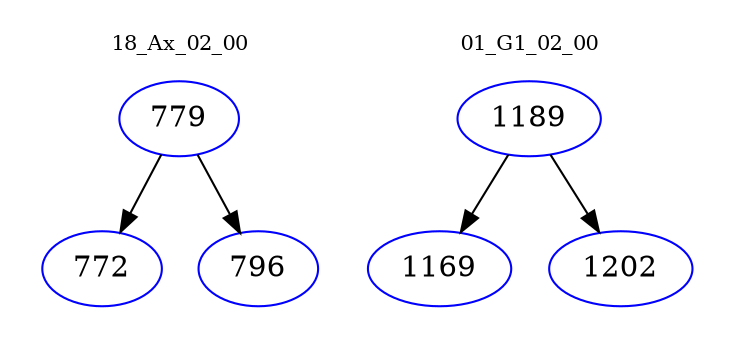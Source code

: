 digraph{
subgraph cluster_0 {
color = white
label = "18_Ax_02_00";
fontsize=10;
T0_779 [label="779", color="blue"]
T0_779 -> T0_772 [color="black"]
T0_772 [label="772", color="blue"]
T0_779 -> T0_796 [color="black"]
T0_796 [label="796", color="blue"]
}
subgraph cluster_1 {
color = white
label = "01_G1_02_00";
fontsize=10;
T1_1189 [label="1189", color="blue"]
T1_1189 -> T1_1169 [color="black"]
T1_1169 [label="1169", color="blue"]
T1_1189 -> T1_1202 [color="black"]
T1_1202 [label="1202", color="blue"]
}
}
